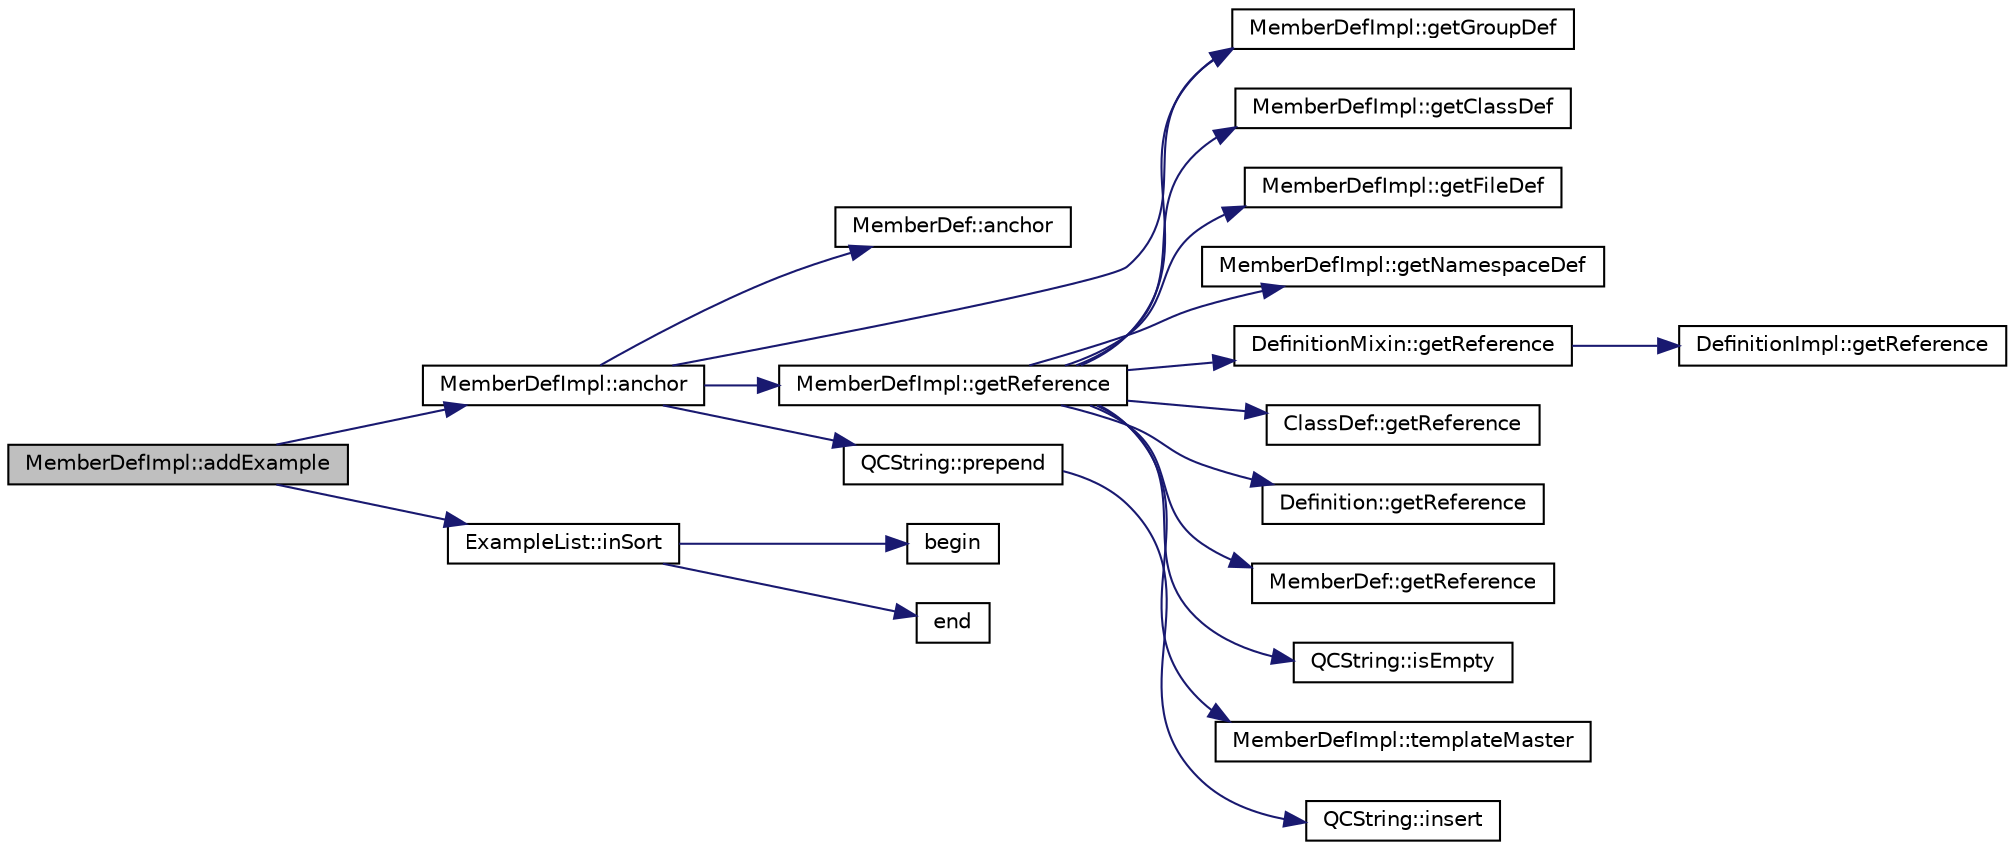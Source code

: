 digraph "MemberDefImpl::addExample"
{
 // LATEX_PDF_SIZE
  edge [fontname="Helvetica",fontsize="10",labelfontname="Helvetica",labelfontsize="10"];
  node [fontname="Helvetica",fontsize="10",shape=record];
  rankdir="LR";
  Node1 [label="MemberDefImpl::addExample",height=0.2,width=0.4,color="black", fillcolor="grey75", style="filled", fontcolor="black",tooltip=" "];
  Node1 -> Node2 [color="midnightblue",fontsize="10",style="solid"];
  Node2 [label="MemberDefImpl::anchor",height=0.2,width=0.4,color="black", fillcolor="white", style="filled",URL="$classMemberDefImpl.html#aeabf5f6b4dc153d00c9853711ec4a2b6",tooltip=" "];
  Node2 -> Node3 [color="midnightblue",fontsize="10",style="solid"];
  Node3 [label="MemberDef::anchor",height=0.2,width=0.4,color="black", fillcolor="white", style="filled",URL="$classMemberDef.html#a170c6221384447f7e2e9f5a529efef40",tooltip=" "];
  Node2 -> Node4 [color="midnightblue",fontsize="10",style="solid"];
  Node4 [label="MemberDefImpl::getGroupDef",height=0.2,width=0.4,color="black", fillcolor="white", style="filled",URL="$classMemberDefImpl.html#a908b9d9c232e463e24623ff53f43eb0f",tooltip=" "];
  Node2 -> Node5 [color="midnightblue",fontsize="10",style="solid"];
  Node5 [label="MemberDefImpl::getReference",height=0.2,width=0.4,color="black", fillcolor="white", style="filled",URL="$classMemberDefImpl.html#a40b8d72217fd11fd4dcaa0fb44acae90",tooltip=" "];
  Node5 -> Node6 [color="midnightblue",fontsize="10",style="solid"];
  Node6 [label="MemberDefImpl::getClassDef",height=0.2,width=0.4,color="black", fillcolor="white", style="filled",URL="$classMemberDefImpl.html#a1dba2c12d549ab8bc342acc193243619",tooltip=" "];
  Node5 -> Node7 [color="midnightblue",fontsize="10",style="solid"];
  Node7 [label="MemberDefImpl::getFileDef",height=0.2,width=0.4,color="black", fillcolor="white", style="filled",URL="$classMemberDefImpl.html#aa1dfdc9d21c03eac08a7020d15e3b925",tooltip=" "];
  Node5 -> Node4 [color="midnightblue",fontsize="10",style="solid"];
  Node5 -> Node8 [color="midnightblue",fontsize="10",style="solid"];
  Node8 [label="MemberDefImpl::getNamespaceDef",height=0.2,width=0.4,color="black", fillcolor="white", style="filled",URL="$classMemberDefImpl.html#a2fd5cc82b163bff11cdacd030aa76d82",tooltip=" "];
  Node5 -> Node9 [color="midnightblue",fontsize="10",style="solid"];
  Node9 [label="DefinitionMixin::getReference",height=0.2,width=0.4,color="black", fillcolor="white", style="filled",URL="$classDefinitionMixin.html#ab815a5db88f6b7e356c96f843ef44285",tooltip=" "];
  Node9 -> Node10 [color="midnightblue",fontsize="10",style="solid"];
  Node10 [label="DefinitionImpl::getReference",height=0.2,width=0.4,color="black", fillcolor="white", style="filled",URL="$classDefinitionImpl.html#afd2f39f5201d205d5c8b15b463ffbe32",tooltip=" "];
  Node5 -> Node11 [color="midnightblue",fontsize="10",style="solid"];
  Node11 [label="ClassDef::getReference",height=0.2,width=0.4,color="black", fillcolor="white", style="filled",URL="$classClassDef.html#a5ca8b91f73e7989abdceb8958dcb0b59",tooltip=" "];
  Node5 -> Node12 [color="midnightblue",fontsize="10",style="solid"];
  Node12 [label="Definition::getReference",height=0.2,width=0.4,color="black", fillcolor="white", style="filled",URL="$classDefinition.html#aab5f8631606d43a73f371833eb6425ee",tooltip=" "];
  Node5 -> Node13 [color="midnightblue",fontsize="10",style="solid"];
  Node13 [label="MemberDef::getReference",height=0.2,width=0.4,color="black", fillcolor="white", style="filled",URL="$classMemberDef.html#a1fa921f95581774af1de1a29fb24a0c8",tooltip=" "];
  Node5 -> Node14 [color="midnightblue",fontsize="10",style="solid"];
  Node14 [label="QCString::isEmpty",height=0.2,width=0.4,color="black", fillcolor="white", style="filled",URL="$classQCString.html#a621c4090d69ad7d05ef8e5234376c3d8",tooltip=" "];
  Node5 -> Node15 [color="midnightblue",fontsize="10",style="solid"];
  Node15 [label="MemberDefImpl::templateMaster",height=0.2,width=0.4,color="black", fillcolor="white", style="filled",URL="$classMemberDefImpl.html#ad9219634798cf1c8d91b79216ffeb4ee",tooltip=" "];
  Node2 -> Node16 [color="midnightblue",fontsize="10",style="solid"];
  Node16 [label="QCString::prepend",height=0.2,width=0.4,color="black", fillcolor="white", style="filled",URL="$classQCString.html#a0a6a8fe99e596b149ee15138fa8dcf0c",tooltip=" "];
  Node16 -> Node17 [color="midnightblue",fontsize="10",style="solid"];
  Node17 [label="QCString::insert",height=0.2,width=0.4,color="black", fillcolor="white", style="filled",URL="$classQCString.html#ae4e7678c93bacb8b7806597a8520ca54",tooltip=" "];
  Node1 -> Node18 [color="midnightblue",fontsize="10",style="solid"];
  Node18 [label="ExampleList::inSort",height=0.2,width=0.4,color="black", fillcolor="white", style="filled",URL="$classExampleList.html#a461e72c8f6d52cf93b0c4db33d6bda8b",tooltip=" "];
  Node18 -> Node19 [color="midnightblue",fontsize="10",style="solid"];
  Node19 [label="begin",height=0.2,width=0.4,color="black", fillcolor="white", style="filled",URL="$dir_8cpp.html#a6c544e0039887bf39e3c9e85f55d8ebc",tooltip=" "];
  Node18 -> Node20 [color="midnightblue",fontsize="10",style="solid"];
  Node20 [label="end",height=0.2,width=0.4,color="black", fillcolor="white", style="filled",URL="$dir_8cpp.html#abb4720f72b574f81dc4f7aea0e653a64",tooltip=" "];
}
